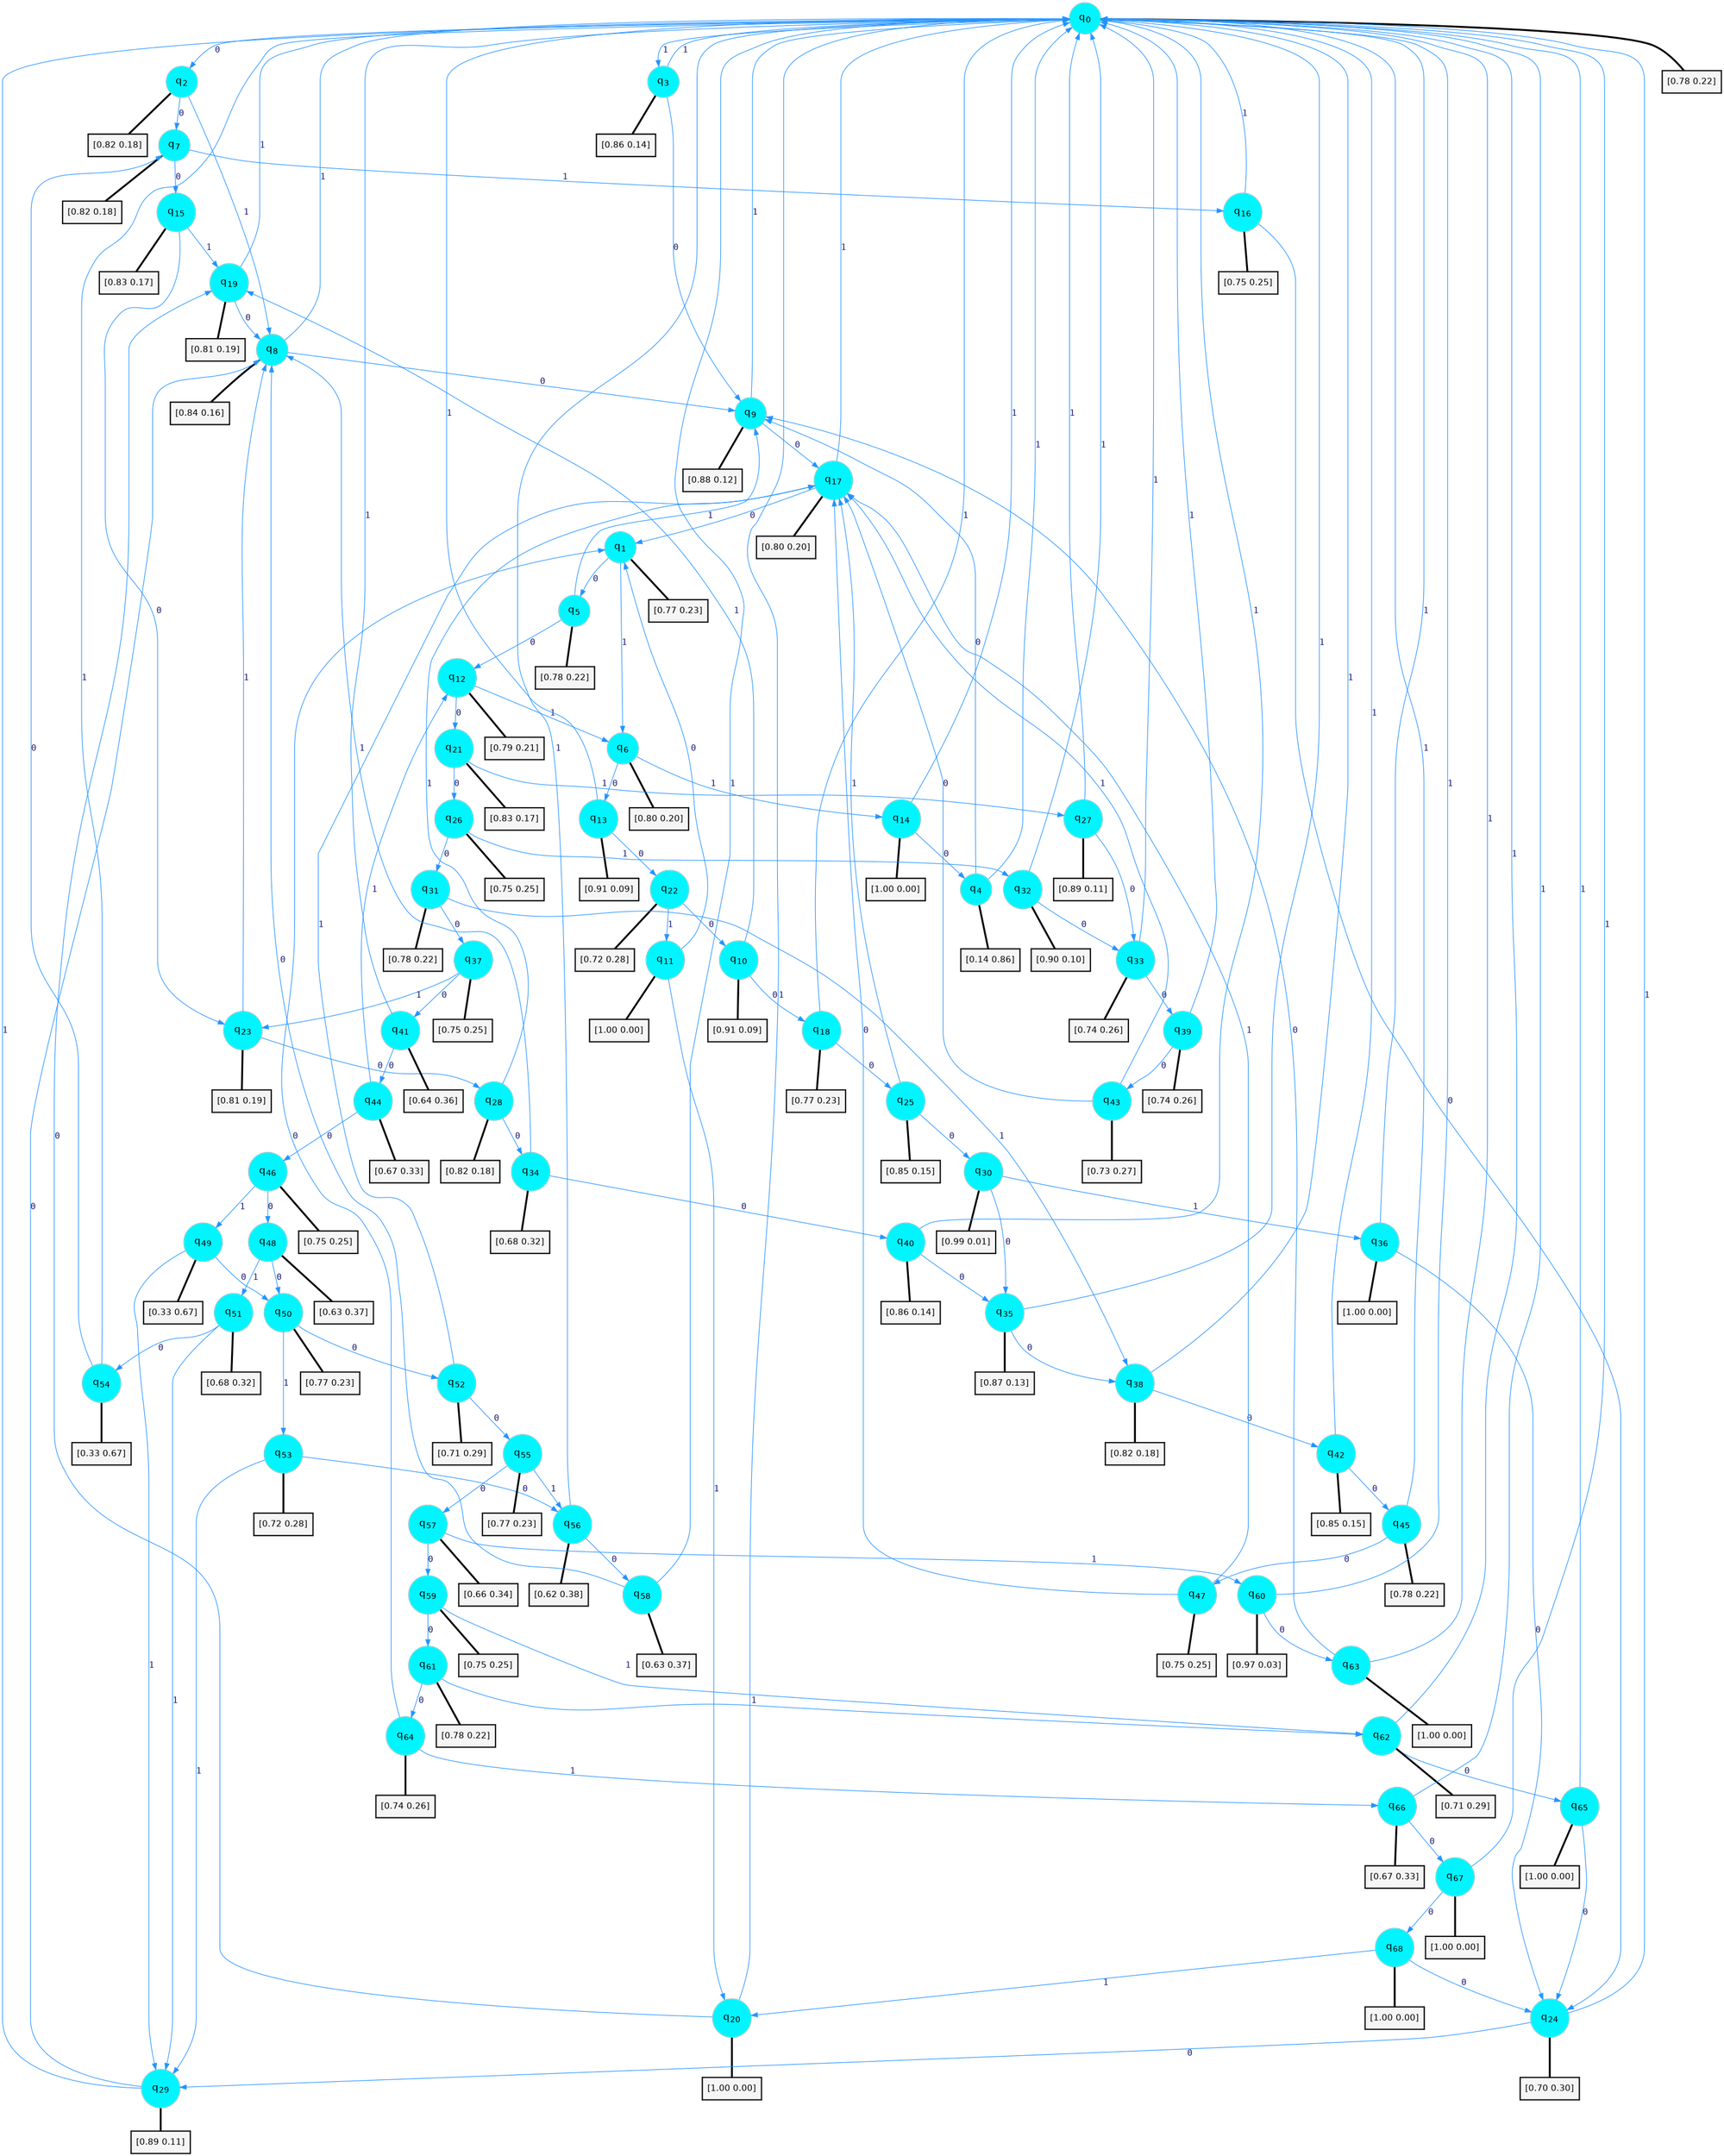 digraph G {
graph [
bgcolor=transparent, dpi=300, rankdir=TD, size="40,25"];
node [
color=gray, fillcolor=turquoise1, fontcolor=black, fontname=Helvetica, fontsize=16, fontweight=bold, shape=circle, style=filled];
edge [
arrowsize=1, color=dodgerblue1, fontcolor=midnightblue, fontname=courier, fontweight=bold, penwidth=1, style=solid, weight=20];
0[label=<q<SUB>0</SUB>>];
1[label=<q<SUB>1</SUB>>];
2[label=<q<SUB>2</SUB>>];
3[label=<q<SUB>3</SUB>>];
4[label=<q<SUB>4</SUB>>];
5[label=<q<SUB>5</SUB>>];
6[label=<q<SUB>6</SUB>>];
7[label=<q<SUB>7</SUB>>];
8[label=<q<SUB>8</SUB>>];
9[label=<q<SUB>9</SUB>>];
10[label=<q<SUB>10</SUB>>];
11[label=<q<SUB>11</SUB>>];
12[label=<q<SUB>12</SUB>>];
13[label=<q<SUB>13</SUB>>];
14[label=<q<SUB>14</SUB>>];
15[label=<q<SUB>15</SUB>>];
16[label=<q<SUB>16</SUB>>];
17[label=<q<SUB>17</SUB>>];
18[label=<q<SUB>18</SUB>>];
19[label=<q<SUB>19</SUB>>];
20[label=<q<SUB>20</SUB>>];
21[label=<q<SUB>21</SUB>>];
22[label=<q<SUB>22</SUB>>];
23[label=<q<SUB>23</SUB>>];
24[label=<q<SUB>24</SUB>>];
25[label=<q<SUB>25</SUB>>];
26[label=<q<SUB>26</SUB>>];
27[label=<q<SUB>27</SUB>>];
28[label=<q<SUB>28</SUB>>];
29[label=<q<SUB>29</SUB>>];
30[label=<q<SUB>30</SUB>>];
31[label=<q<SUB>31</SUB>>];
32[label=<q<SUB>32</SUB>>];
33[label=<q<SUB>33</SUB>>];
34[label=<q<SUB>34</SUB>>];
35[label=<q<SUB>35</SUB>>];
36[label=<q<SUB>36</SUB>>];
37[label=<q<SUB>37</SUB>>];
38[label=<q<SUB>38</SUB>>];
39[label=<q<SUB>39</SUB>>];
40[label=<q<SUB>40</SUB>>];
41[label=<q<SUB>41</SUB>>];
42[label=<q<SUB>42</SUB>>];
43[label=<q<SUB>43</SUB>>];
44[label=<q<SUB>44</SUB>>];
45[label=<q<SUB>45</SUB>>];
46[label=<q<SUB>46</SUB>>];
47[label=<q<SUB>47</SUB>>];
48[label=<q<SUB>48</SUB>>];
49[label=<q<SUB>49</SUB>>];
50[label=<q<SUB>50</SUB>>];
51[label=<q<SUB>51</SUB>>];
52[label=<q<SUB>52</SUB>>];
53[label=<q<SUB>53</SUB>>];
54[label=<q<SUB>54</SUB>>];
55[label=<q<SUB>55</SUB>>];
56[label=<q<SUB>56</SUB>>];
57[label=<q<SUB>57</SUB>>];
58[label=<q<SUB>58</SUB>>];
59[label=<q<SUB>59</SUB>>];
60[label=<q<SUB>60</SUB>>];
61[label=<q<SUB>61</SUB>>];
62[label=<q<SUB>62</SUB>>];
63[label=<q<SUB>63</SUB>>];
64[label=<q<SUB>64</SUB>>];
65[label=<q<SUB>65</SUB>>];
66[label=<q<SUB>66</SUB>>];
67[label=<q<SUB>67</SUB>>];
68[label=<q<SUB>68</SUB>>];
69[label="[0.78 0.22]", shape=box,fontcolor=black, fontname=Helvetica, fontsize=14, penwidth=2, fillcolor=whitesmoke,color=black];
70[label="[0.77 0.23]", shape=box,fontcolor=black, fontname=Helvetica, fontsize=14, penwidth=2, fillcolor=whitesmoke,color=black];
71[label="[0.82 0.18]", shape=box,fontcolor=black, fontname=Helvetica, fontsize=14, penwidth=2, fillcolor=whitesmoke,color=black];
72[label="[0.86 0.14]", shape=box,fontcolor=black, fontname=Helvetica, fontsize=14, penwidth=2, fillcolor=whitesmoke,color=black];
73[label="[0.14 0.86]", shape=box,fontcolor=black, fontname=Helvetica, fontsize=14, penwidth=2, fillcolor=whitesmoke,color=black];
74[label="[0.78 0.22]", shape=box,fontcolor=black, fontname=Helvetica, fontsize=14, penwidth=2, fillcolor=whitesmoke,color=black];
75[label="[0.80 0.20]", shape=box,fontcolor=black, fontname=Helvetica, fontsize=14, penwidth=2, fillcolor=whitesmoke,color=black];
76[label="[0.82 0.18]", shape=box,fontcolor=black, fontname=Helvetica, fontsize=14, penwidth=2, fillcolor=whitesmoke,color=black];
77[label="[0.84 0.16]", shape=box,fontcolor=black, fontname=Helvetica, fontsize=14, penwidth=2, fillcolor=whitesmoke,color=black];
78[label="[0.88 0.12]", shape=box,fontcolor=black, fontname=Helvetica, fontsize=14, penwidth=2, fillcolor=whitesmoke,color=black];
79[label="[0.91 0.09]", shape=box,fontcolor=black, fontname=Helvetica, fontsize=14, penwidth=2, fillcolor=whitesmoke,color=black];
80[label="[1.00 0.00]", shape=box,fontcolor=black, fontname=Helvetica, fontsize=14, penwidth=2, fillcolor=whitesmoke,color=black];
81[label="[0.79 0.21]", shape=box,fontcolor=black, fontname=Helvetica, fontsize=14, penwidth=2, fillcolor=whitesmoke,color=black];
82[label="[0.91 0.09]", shape=box,fontcolor=black, fontname=Helvetica, fontsize=14, penwidth=2, fillcolor=whitesmoke,color=black];
83[label="[1.00 0.00]", shape=box,fontcolor=black, fontname=Helvetica, fontsize=14, penwidth=2, fillcolor=whitesmoke,color=black];
84[label="[0.83 0.17]", shape=box,fontcolor=black, fontname=Helvetica, fontsize=14, penwidth=2, fillcolor=whitesmoke,color=black];
85[label="[0.75 0.25]", shape=box,fontcolor=black, fontname=Helvetica, fontsize=14, penwidth=2, fillcolor=whitesmoke,color=black];
86[label="[0.80 0.20]", shape=box,fontcolor=black, fontname=Helvetica, fontsize=14, penwidth=2, fillcolor=whitesmoke,color=black];
87[label="[0.77 0.23]", shape=box,fontcolor=black, fontname=Helvetica, fontsize=14, penwidth=2, fillcolor=whitesmoke,color=black];
88[label="[0.81 0.19]", shape=box,fontcolor=black, fontname=Helvetica, fontsize=14, penwidth=2, fillcolor=whitesmoke,color=black];
89[label="[1.00 0.00]", shape=box,fontcolor=black, fontname=Helvetica, fontsize=14, penwidth=2, fillcolor=whitesmoke,color=black];
90[label="[0.83 0.17]", shape=box,fontcolor=black, fontname=Helvetica, fontsize=14, penwidth=2, fillcolor=whitesmoke,color=black];
91[label="[0.72 0.28]", shape=box,fontcolor=black, fontname=Helvetica, fontsize=14, penwidth=2, fillcolor=whitesmoke,color=black];
92[label="[0.81 0.19]", shape=box,fontcolor=black, fontname=Helvetica, fontsize=14, penwidth=2, fillcolor=whitesmoke,color=black];
93[label="[0.70 0.30]", shape=box,fontcolor=black, fontname=Helvetica, fontsize=14, penwidth=2, fillcolor=whitesmoke,color=black];
94[label="[0.85 0.15]", shape=box,fontcolor=black, fontname=Helvetica, fontsize=14, penwidth=2, fillcolor=whitesmoke,color=black];
95[label="[0.75 0.25]", shape=box,fontcolor=black, fontname=Helvetica, fontsize=14, penwidth=2, fillcolor=whitesmoke,color=black];
96[label="[0.89 0.11]", shape=box,fontcolor=black, fontname=Helvetica, fontsize=14, penwidth=2, fillcolor=whitesmoke,color=black];
97[label="[0.82 0.18]", shape=box,fontcolor=black, fontname=Helvetica, fontsize=14, penwidth=2, fillcolor=whitesmoke,color=black];
98[label="[0.89 0.11]", shape=box,fontcolor=black, fontname=Helvetica, fontsize=14, penwidth=2, fillcolor=whitesmoke,color=black];
99[label="[0.99 0.01]", shape=box,fontcolor=black, fontname=Helvetica, fontsize=14, penwidth=2, fillcolor=whitesmoke,color=black];
100[label="[0.78 0.22]", shape=box,fontcolor=black, fontname=Helvetica, fontsize=14, penwidth=2, fillcolor=whitesmoke,color=black];
101[label="[0.90 0.10]", shape=box,fontcolor=black, fontname=Helvetica, fontsize=14, penwidth=2, fillcolor=whitesmoke,color=black];
102[label="[0.74 0.26]", shape=box,fontcolor=black, fontname=Helvetica, fontsize=14, penwidth=2, fillcolor=whitesmoke,color=black];
103[label="[0.68 0.32]", shape=box,fontcolor=black, fontname=Helvetica, fontsize=14, penwidth=2, fillcolor=whitesmoke,color=black];
104[label="[0.87 0.13]", shape=box,fontcolor=black, fontname=Helvetica, fontsize=14, penwidth=2, fillcolor=whitesmoke,color=black];
105[label="[1.00 0.00]", shape=box,fontcolor=black, fontname=Helvetica, fontsize=14, penwidth=2, fillcolor=whitesmoke,color=black];
106[label="[0.75 0.25]", shape=box,fontcolor=black, fontname=Helvetica, fontsize=14, penwidth=2, fillcolor=whitesmoke,color=black];
107[label="[0.82 0.18]", shape=box,fontcolor=black, fontname=Helvetica, fontsize=14, penwidth=2, fillcolor=whitesmoke,color=black];
108[label="[0.74 0.26]", shape=box,fontcolor=black, fontname=Helvetica, fontsize=14, penwidth=2, fillcolor=whitesmoke,color=black];
109[label="[0.86 0.14]", shape=box,fontcolor=black, fontname=Helvetica, fontsize=14, penwidth=2, fillcolor=whitesmoke,color=black];
110[label="[0.64 0.36]", shape=box,fontcolor=black, fontname=Helvetica, fontsize=14, penwidth=2, fillcolor=whitesmoke,color=black];
111[label="[0.85 0.15]", shape=box,fontcolor=black, fontname=Helvetica, fontsize=14, penwidth=2, fillcolor=whitesmoke,color=black];
112[label="[0.73 0.27]", shape=box,fontcolor=black, fontname=Helvetica, fontsize=14, penwidth=2, fillcolor=whitesmoke,color=black];
113[label="[0.67 0.33]", shape=box,fontcolor=black, fontname=Helvetica, fontsize=14, penwidth=2, fillcolor=whitesmoke,color=black];
114[label="[0.78 0.22]", shape=box,fontcolor=black, fontname=Helvetica, fontsize=14, penwidth=2, fillcolor=whitesmoke,color=black];
115[label="[0.75 0.25]", shape=box,fontcolor=black, fontname=Helvetica, fontsize=14, penwidth=2, fillcolor=whitesmoke,color=black];
116[label="[0.75 0.25]", shape=box,fontcolor=black, fontname=Helvetica, fontsize=14, penwidth=2, fillcolor=whitesmoke,color=black];
117[label="[0.63 0.37]", shape=box,fontcolor=black, fontname=Helvetica, fontsize=14, penwidth=2, fillcolor=whitesmoke,color=black];
118[label="[0.33 0.67]", shape=box,fontcolor=black, fontname=Helvetica, fontsize=14, penwidth=2, fillcolor=whitesmoke,color=black];
119[label="[0.77 0.23]", shape=box,fontcolor=black, fontname=Helvetica, fontsize=14, penwidth=2, fillcolor=whitesmoke,color=black];
120[label="[0.68 0.32]", shape=box,fontcolor=black, fontname=Helvetica, fontsize=14, penwidth=2, fillcolor=whitesmoke,color=black];
121[label="[0.71 0.29]", shape=box,fontcolor=black, fontname=Helvetica, fontsize=14, penwidth=2, fillcolor=whitesmoke,color=black];
122[label="[0.72 0.28]", shape=box,fontcolor=black, fontname=Helvetica, fontsize=14, penwidth=2, fillcolor=whitesmoke,color=black];
123[label="[0.33 0.67]", shape=box,fontcolor=black, fontname=Helvetica, fontsize=14, penwidth=2, fillcolor=whitesmoke,color=black];
124[label="[0.77 0.23]", shape=box,fontcolor=black, fontname=Helvetica, fontsize=14, penwidth=2, fillcolor=whitesmoke,color=black];
125[label="[0.62 0.38]", shape=box,fontcolor=black, fontname=Helvetica, fontsize=14, penwidth=2, fillcolor=whitesmoke,color=black];
126[label="[0.66 0.34]", shape=box,fontcolor=black, fontname=Helvetica, fontsize=14, penwidth=2, fillcolor=whitesmoke,color=black];
127[label="[0.63 0.37]", shape=box,fontcolor=black, fontname=Helvetica, fontsize=14, penwidth=2, fillcolor=whitesmoke,color=black];
128[label="[0.75 0.25]", shape=box,fontcolor=black, fontname=Helvetica, fontsize=14, penwidth=2, fillcolor=whitesmoke,color=black];
129[label="[0.97 0.03]", shape=box,fontcolor=black, fontname=Helvetica, fontsize=14, penwidth=2, fillcolor=whitesmoke,color=black];
130[label="[0.78 0.22]", shape=box,fontcolor=black, fontname=Helvetica, fontsize=14, penwidth=2, fillcolor=whitesmoke,color=black];
131[label="[0.71 0.29]", shape=box,fontcolor=black, fontname=Helvetica, fontsize=14, penwidth=2, fillcolor=whitesmoke,color=black];
132[label="[1.00 0.00]", shape=box,fontcolor=black, fontname=Helvetica, fontsize=14, penwidth=2, fillcolor=whitesmoke,color=black];
133[label="[0.74 0.26]", shape=box,fontcolor=black, fontname=Helvetica, fontsize=14, penwidth=2, fillcolor=whitesmoke,color=black];
134[label="[1.00 0.00]", shape=box,fontcolor=black, fontname=Helvetica, fontsize=14, penwidth=2, fillcolor=whitesmoke,color=black];
135[label="[0.67 0.33]", shape=box,fontcolor=black, fontname=Helvetica, fontsize=14, penwidth=2, fillcolor=whitesmoke,color=black];
136[label="[1.00 0.00]", shape=box,fontcolor=black, fontname=Helvetica, fontsize=14, penwidth=2, fillcolor=whitesmoke,color=black];
137[label="[1.00 0.00]", shape=box,fontcolor=black, fontname=Helvetica, fontsize=14, penwidth=2, fillcolor=whitesmoke,color=black];
0->2 [label=0];
0->3 [label=1];
0->69 [arrowhead=none, penwidth=3,color=black];
1->5 [label=0];
1->6 [label=1];
1->70 [arrowhead=none, penwidth=3,color=black];
2->7 [label=0];
2->8 [label=1];
2->71 [arrowhead=none, penwidth=3,color=black];
3->9 [label=0];
3->0 [label=1];
3->72 [arrowhead=none, penwidth=3,color=black];
4->9 [label=0];
4->0 [label=1];
4->73 [arrowhead=none, penwidth=3,color=black];
5->12 [label=0];
5->9 [label=1];
5->74 [arrowhead=none, penwidth=3,color=black];
6->13 [label=0];
6->14 [label=1];
6->75 [arrowhead=none, penwidth=3,color=black];
7->15 [label=0];
7->16 [label=1];
7->76 [arrowhead=none, penwidth=3,color=black];
8->9 [label=0];
8->0 [label=1];
8->77 [arrowhead=none, penwidth=3,color=black];
9->17 [label=0];
9->0 [label=1];
9->78 [arrowhead=none, penwidth=3,color=black];
10->18 [label=0];
10->19 [label=1];
10->79 [arrowhead=none, penwidth=3,color=black];
11->1 [label=0];
11->20 [label=1];
11->80 [arrowhead=none, penwidth=3,color=black];
12->21 [label=0];
12->6 [label=1];
12->81 [arrowhead=none, penwidth=3,color=black];
13->22 [label=0];
13->0 [label=1];
13->82 [arrowhead=none, penwidth=3,color=black];
14->4 [label=0];
14->0 [label=1];
14->83 [arrowhead=none, penwidth=3,color=black];
15->23 [label=0];
15->19 [label=1];
15->84 [arrowhead=none, penwidth=3,color=black];
16->24 [label=0];
16->0 [label=1];
16->85 [arrowhead=none, penwidth=3,color=black];
17->1 [label=0];
17->0 [label=1];
17->86 [arrowhead=none, penwidth=3,color=black];
18->25 [label=0];
18->0 [label=1];
18->87 [arrowhead=none, penwidth=3,color=black];
19->8 [label=0];
19->0 [label=1];
19->88 [arrowhead=none, penwidth=3,color=black];
20->19 [label=0];
20->0 [label=1];
20->89 [arrowhead=none, penwidth=3,color=black];
21->26 [label=0];
21->27 [label=1];
21->90 [arrowhead=none, penwidth=3,color=black];
22->10 [label=0];
22->11 [label=1];
22->91 [arrowhead=none, penwidth=3,color=black];
23->28 [label=0];
23->8 [label=1];
23->92 [arrowhead=none, penwidth=3,color=black];
24->29 [label=0];
24->0 [label=1];
24->93 [arrowhead=none, penwidth=3,color=black];
25->30 [label=0];
25->17 [label=1];
25->94 [arrowhead=none, penwidth=3,color=black];
26->31 [label=0];
26->32 [label=1];
26->95 [arrowhead=none, penwidth=3,color=black];
27->33 [label=0];
27->0 [label=1];
27->96 [arrowhead=none, penwidth=3,color=black];
28->34 [label=0];
28->17 [label=1];
28->97 [arrowhead=none, penwidth=3,color=black];
29->8 [label=0];
29->0 [label=1];
29->98 [arrowhead=none, penwidth=3,color=black];
30->35 [label=0];
30->36 [label=1];
30->99 [arrowhead=none, penwidth=3,color=black];
31->37 [label=0];
31->38 [label=1];
31->100 [arrowhead=none, penwidth=3,color=black];
32->33 [label=0];
32->0 [label=1];
32->101 [arrowhead=none, penwidth=3,color=black];
33->39 [label=0];
33->0 [label=1];
33->102 [arrowhead=none, penwidth=3,color=black];
34->40 [label=0];
34->8 [label=1];
34->103 [arrowhead=none, penwidth=3,color=black];
35->38 [label=0];
35->0 [label=1];
35->104 [arrowhead=none, penwidth=3,color=black];
36->24 [label=0];
36->0 [label=1];
36->105 [arrowhead=none, penwidth=3,color=black];
37->41 [label=0];
37->23 [label=1];
37->106 [arrowhead=none, penwidth=3,color=black];
38->42 [label=0];
38->0 [label=1];
38->107 [arrowhead=none, penwidth=3,color=black];
39->43 [label=0];
39->0 [label=1];
39->108 [arrowhead=none, penwidth=3,color=black];
40->35 [label=0];
40->0 [label=1];
40->109 [arrowhead=none, penwidth=3,color=black];
41->44 [label=0];
41->0 [label=1];
41->110 [arrowhead=none, penwidth=3,color=black];
42->45 [label=0];
42->0 [label=1];
42->111 [arrowhead=none, penwidth=3,color=black];
43->17 [label=0];
43->17 [label=1];
43->112 [arrowhead=none, penwidth=3,color=black];
44->46 [label=0];
44->12 [label=1];
44->113 [arrowhead=none, penwidth=3,color=black];
45->47 [label=0];
45->0 [label=1];
45->114 [arrowhead=none, penwidth=3,color=black];
46->48 [label=0];
46->49 [label=1];
46->115 [arrowhead=none, penwidth=3,color=black];
47->17 [label=0];
47->17 [label=1];
47->116 [arrowhead=none, penwidth=3,color=black];
48->50 [label=0];
48->51 [label=1];
48->117 [arrowhead=none, penwidth=3,color=black];
49->50 [label=0];
49->29 [label=1];
49->118 [arrowhead=none, penwidth=3,color=black];
50->52 [label=0];
50->53 [label=1];
50->119 [arrowhead=none, penwidth=3,color=black];
51->54 [label=0];
51->29 [label=1];
51->120 [arrowhead=none, penwidth=3,color=black];
52->55 [label=0];
52->17 [label=1];
52->121 [arrowhead=none, penwidth=3,color=black];
53->56 [label=0];
53->29 [label=1];
53->122 [arrowhead=none, penwidth=3,color=black];
54->7 [label=0];
54->0 [label=1];
54->123 [arrowhead=none, penwidth=3,color=black];
55->57 [label=0];
55->56 [label=1];
55->124 [arrowhead=none, penwidth=3,color=black];
56->58 [label=0];
56->0 [label=1];
56->125 [arrowhead=none, penwidth=3,color=black];
57->59 [label=0];
57->60 [label=1];
57->126 [arrowhead=none, penwidth=3,color=black];
58->8 [label=0];
58->0 [label=1];
58->127 [arrowhead=none, penwidth=3,color=black];
59->61 [label=0];
59->62 [label=1];
59->128 [arrowhead=none, penwidth=3,color=black];
60->63 [label=0];
60->0 [label=1];
60->129 [arrowhead=none, penwidth=3,color=black];
61->64 [label=0];
61->62 [label=1];
61->130 [arrowhead=none, penwidth=3,color=black];
62->65 [label=0];
62->0 [label=1];
62->131 [arrowhead=none, penwidth=3,color=black];
63->9 [label=0];
63->0 [label=1];
63->132 [arrowhead=none, penwidth=3,color=black];
64->1 [label=0];
64->66 [label=1];
64->133 [arrowhead=none, penwidth=3,color=black];
65->24 [label=0];
65->0 [label=1];
65->134 [arrowhead=none, penwidth=3,color=black];
66->67 [label=0];
66->0 [label=1];
66->135 [arrowhead=none, penwidth=3,color=black];
67->68 [label=0];
67->0 [label=1];
67->136 [arrowhead=none, penwidth=3,color=black];
68->24 [label=0];
68->20 [label=1];
68->137 [arrowhead=none, penwidth=3,color=black];
}
